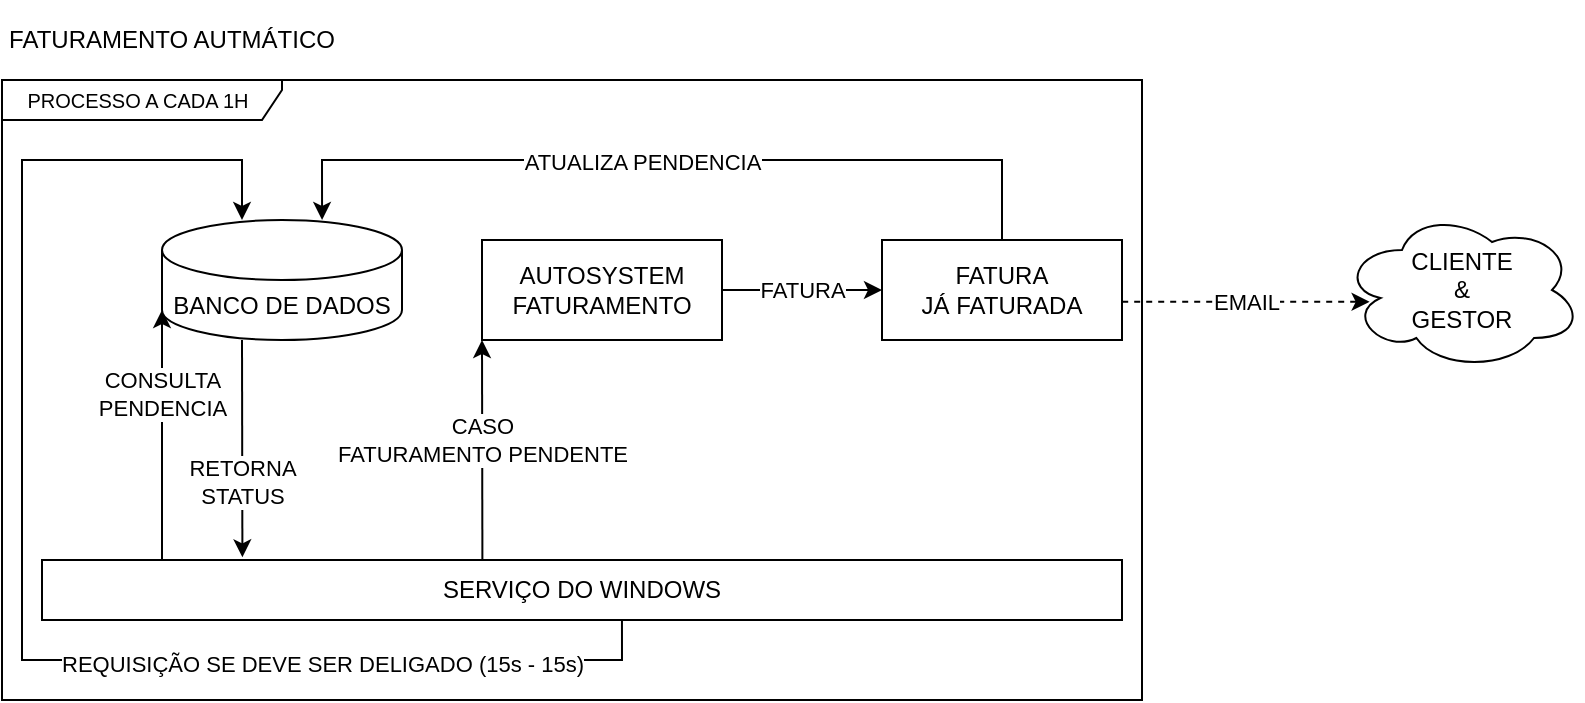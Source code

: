 <mxfile version="21.5.0" type="device">
  <diagram name="Página-1" id="O43KgKYi7nVFMkaI00hY">
    <mxGraphModel dx="979" dy="567" grid="1" gridSize="10" guides="1" tooltips="1" connect="1" arrows="1" fold="1" page="1" pageScale="1" pageWidth="827" pageHeight="1169" math="0" shadow="0">
      <root>
        <mxCell id="0" />
        <mxCell id="1" parent="0" />
        <mxCell id="53KOmk245Jkof2-dZPeb-1" value="FATURAMENTO AUTMÁTICO" style="text;html=1;strokeColor=none;fillColor=none;align=center;verticalAlign=middle;whiteSpace=wrap;rounded=0;" vertex="1" parent="1">
          <mxGeometry x="20" width="170" height="40" as="geometry" />
        </mxCell>
        <mxCell id="53KOmk245Jkof2-dZPeb-18" style="edgeStyle=orthogonalEdgeStyle;rounded=0;orthogonalLoop=1;jettySize=auto;html=1;exitX=0.537;exitY=1.016;exitDx=0;exitDy=0;exitPerimeter=0;" edge="1" parent="1" source="53KOmk245Jkof2-dZPeb-26">
          <mxGeometry relative="1" as="geometry">
            <mxPoint x="340" y="310" as="sourcePoint" />
            <mxPoint x="140" y="110" as="targetPoint" />
            <Array as="points">
              <mxPoint x="330" y="330" />
              <mxPoint x="30" y="330" />
              <mxPoint x="30" y="80" />
              <mxPoint x="140" y="80" />
            </Array>
          </mxGeometry>
        </mxCell>
        <mxCell id="53KOmk245Jkof2-dZPeb-19" value="REQUISIÇÃO SE DEVE SER DELIGADO (15s - 15s)" style="edgeLabel;html=1;align=center;verticalAlign=middle;resizable=0;points=[];" vertex="1" connectable="0" parent="53KOmk245Jkof2-dZPeb-18">
          <mxGeometry x="-0.449" y="2" relative="1" as="geometry">
            <mxPoint x="26" as="offset" />
          </mxGeometry>
        </mxCell>
        <mxCell id="53KOmk245Jkof2-dZPeb-3" value="&lt;font style=&quot;font-size: 10px;&quot;&gt;PROCESSO A CADA 1H&lt;/font&gt;" style="shape=umlFrame;whiteSpace=wrap;html=1;pointerEvents=0;spacingTop=-1;spacingRight=4;width=140;height=20;" vertex="1" parent="1">
          <mxGeometry x="20" y="40" width="570" height="310" as="geometry" />
        </mxCell>
        <mxCell id="53KOmk245Jkof2-dZPeb-10" value="" style="endArrow=classic;html=1;rounded=0;entryX=0;entryY=1;entryDx=0;entryDy=-15;entryPerimeter=0;" edge="1" parent="1" target="53KOmk245Jkof2-dZPeb-12">
          <mxGeometry relative="1" as="geometry">
            <mxPoint x="100" y="280" as="sourcePoint" />
            <mxPoint x="99.76" y="162.01" as="targetPoint" />
          </mxGeometry>
        </mxCell>
        <mxCell id="53KOmk245Jkof2-dZPeb-11" value="CONSULTA&lt;br&gt;PENDENCIA" style="edgeLabel;resizable=0;html=1;align=center;verticalAlign=middle;" connectable="0" vertex="1" parent="53KOmk245Jkof2-dZPeb-10">
          <mxGeometry relative="1" as="geometry">
            <mxPoint y="-21" as="offset" />
          </mxGeometry>
        </mxCell>
        <mxCell id="53KOmk245Jkof2-dZPeb-12" value="BANCO DE DADOS" style="shape=cylinder3;whiteSpace=wrap;html=1;boundedLbl=1;backgroundOutline=1;size=15;" vertex="1" parent="1">
          <mxGeometry x="100" y="110" width="120" height="60" as="geometry" />
        </mxCell>
        <mxCell id="53KOmk245Jkof2-dZPeb-13" value="" style="endArrow=classic;html=1;rounded=0;entryX=0.167;entryY=-0.044;entryDx=0;entryDy=0;entryPerimeter=0;" edge="1" parent="1">
          <mxGeometry relative="1" as="geometry">
            <mxPoint x="140" y="170" as="sourcePoint" />
            <mxPoint x="140.2" y="278.68" as="targetPoint" />
          </mxGeometry>
        </mxCell>
        <mxCell id="53KOmk245Jkof2-dZPeb-14" value="RETORNA&lt;br&gt;STATUS" style="edgeLabel;resizable=0;html=1;align=center;verticalAlign=middle;" connectable="0" vertex="1" parent="53KOmk245Jkof2-dZPeb-13">
          <mxGeometry relative="1" as="geometry">
            <mxPoint y="16" as="offset" />
          </mxGeometry>
        </mxCell>
        <mxCell id="53KOmk245Jkof2-dZPeb-21" style="edgeStyle=orthogonalEdgeStyle;rounded=0;orthogonalLoop=1;jettySize=auto;html=1;exitX=1;exitY=0.5;exitDx=0;exitDy=0;" edge="1" parent="1" source="53KOmk245Jkof2-dZPeb-15" target="53KOmk245Jkof2-dZPeb-20">
          <mxGeometry relative="1" as="geometry" />
        </mxCell>
        <mxCell id="53KOmk245Jkof2-dZPeb-24" value="FATURA" style="edgeLabel;html=1;align=center;verticalAlign=middle;resizable=0;points=[];" vertex="1" connectable="0" parent="53KOmk245Jkof2-dZPeb-21">
          <mxGeometry x="-0.198" relative="1" as="geometry">
            <mxPoint x="8" as="offset" />
          </mxGeometry>
        </mxCell>
        <mxCell id="53KOmk245Jkof2-dZPeb-15" value="AUTOSYSTEM&lt;br&gt;FATURAMENTO" style="rounded=0;whiteSpace=wrap;html=1;" vertex="1" parent="1">
          <mxGeometry x="260" y="120" width="120" height="50" as="geometry" />
        </mxCell>
        <mxCell id="53KOmk245Jkof2-dZPeb-16" value="" style="endArrow=classic;html=1;rounded=0;entryX=0;entryY=1;entryDx=0;entryDy=0;exitX=0.367;exitY=-0.01;exitDx=0;exitDy=0;exitPerimeter=0;" edge="1" parent="1" target="53KOmk245Jkof2-dZPeb-15">
          <mxGeometry relative="1" as="geometry">
            <mxPoint x="260.2" y="279.7" as="sourcePoint" />
            <mxPoint x="360" y="220" as="targetPoint" />
          </mxGeometry>
        </mxCell>
        <mxCell id="53KOmk245Jkof2-dZPeb-17" value="CASO&lt;br&gt;FATURAMENTO PENDENTE" style="edgeLabel;resizable=0;html=1;align=center;verticalAlign=middle;" connectable="0" vertex="1" parent="53KOmk245Jkof2-dZPeb-16">
          <mxGeometry relative="1" as="geometry">
            <mxPoint y="-5" as="offset" />
          </mxGeometry>
        </mxCell>
        <mxCell id="53KOmk245Jkof2-dZPeb-22" style="edgeStyle=orthogonalEdgeStyle;rounded=0;orthogonalLoop=1;jettySize=auto;html=1;exitX=0.5;exitY=0;exitDx=0;exitDy=0;entryX=0.667;entryY=0;entryDx=0;entryDy=0;entryPerimeter=0;" edge="1" parent="1" source="53KOmk245Jkof2-dZPeb-20" target="53KOmk245Jkof2-dZPeb-12">
          <mxGeometry relative="1" as="geometry">
            <Array as="points">
              <mxPoint x="520" y="80" />
              <mxPoint x="180" y="80" />
            </Array>
          </mxGeometry>
        </mxCell>
        <mxCell id="53KOmk245Jkof2-dZPeb-23" value="ATUALIZA PENDENCIA" style="edgeLabel;html=1;align=center;verticalAlign=middle;resizable=0;points=[];" vertex="1" connectable="0" parent="53KOmk245Jkof2-dZPeb-22">
          <mxGeometry x="0.125" y="1" relative="1" as="geometry">
            <mxPoint x="10" as="offset" />
          </mxGeometry>
        </mxCell>
        <mxCell id="53KOmk245Jkof2-dZPeb-28" style="edgeStyle=orthogonalEdgeStyle;rounded=0;orthogonalLoop=1;jettySize=auto;html=1;exitX=1;exitY=0.5;exitDx=0;exitDy=0;entryX=0.115;entryY=0.574;entryDx=0;entryDy=0;entryPerimeter=0;dashed=1;" edge="1" parent="1" source="53KOmk245Jkof2-dZPeb-20" target="53KOmk245Jkof2-dZPeb-27">
          <mxGeometry relative="1" as="geometry">
            <mxPoint x="696.96" y="150.0" as="targetPoint" />
            <Array as="points">
              <mxPoint x="580" y="151" />
            </Array>
          </mxGeometry>
        </mxCell>
        <mxCell id="53KOmk245Jkof2-dZPeb-29" value="EMAIL" style="edgeLabel;html=1;align=center;verticalAlign=middle;resizable=0;points=[];" vertex="1" connectable="0" parent="53KOmk245Jkof2-dZPeb-28">
          <mxGeometry x="-0.165" relative="1" as="geometry">
            <mxPoint x="14" as="offset" />
          </mxGeometry>
        </mxCell>
        <mxCell id="53KOmk245Jkof2-dZPeb-20" value="FATURA&lt;br&gt;JÁ FATURADA" style="rounded=0;whiteSpace=wrap;html=1;" vertex="1" parent="1">
          <mxGeometry x="460" y="120" width="120" height="50" as="geometry" />
        </mxCell>
        <mxCell id="53KOmk245Jkof2-dZPeb-26" value="SERVIÇO DO WINDOWS" style="rounded=0;whiteSpace=wrap;html=1;" vertex="1" parent="1">
          <mxGeometry x="40" y="280" width="540" height="30" as="geometry" />
        </mxCell>
        <mxCell id="53KOmk245Jkof2-dZPeb-27" value="CLIENTE &lt;br&gt;&amp;amp; &lt;br&gt;GESTOR" style="ellipse;shape=cloud;whiteSpace=wrap;html=1;" vertex="1" parent="1">
          <mxGeometry x="690" y="105" width="120" height="80" as="geometry" />
        </mxCell>
      </root>
    </mxGraphModel>
  </diagram>
</mxfile>
